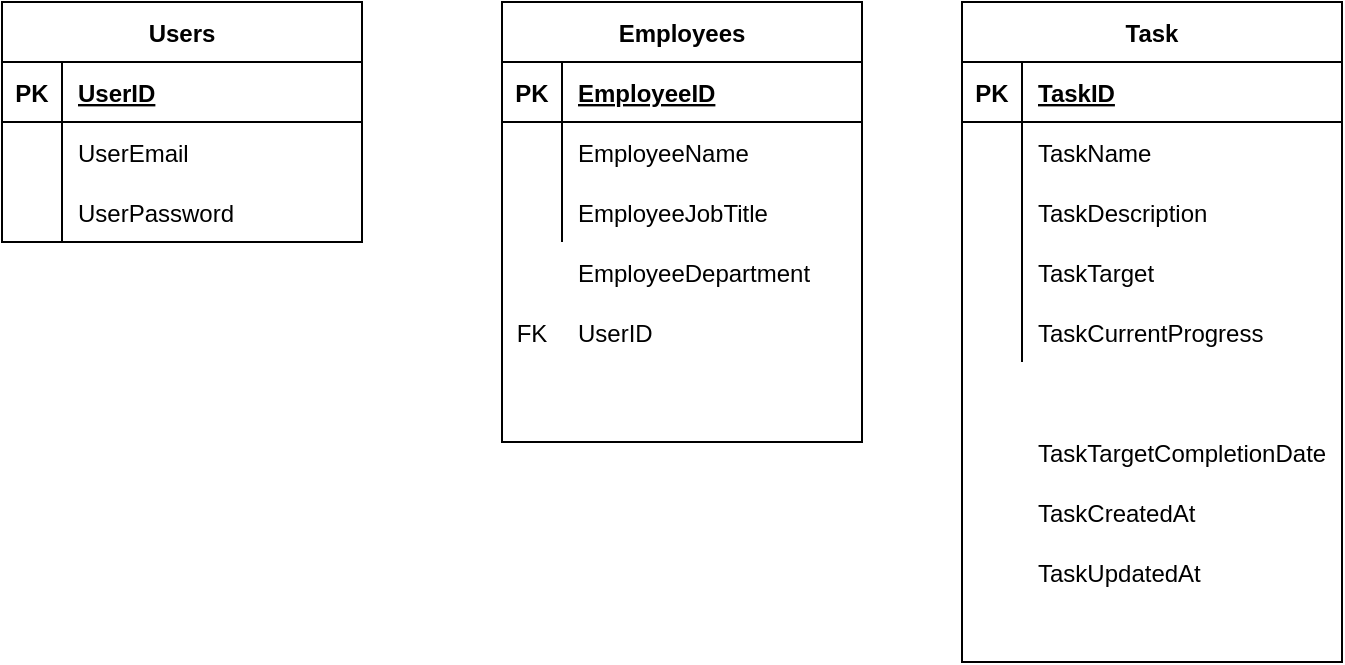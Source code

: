 <mxfile version="15.8.4" type="device"><diagram id="IUFuXemzn-cLrQ-I0e7V" name="Page-1"><mxGraphModel dx="782" dy="472" grid="1" gridSize="10" guides="1" tooltips="1" connect="1" arrows="1" fold="1" page="1" pageScale="1" pageWidth="4681" pageHeight="3300" math="0" shadow="0"><root><mxCell id="0"/><mxCell id="1" parent="0"/><mxCell id="YYBpQPaMgU6lu9gSA8dT-1" value="Users" style="shape=table;startSize=30;container=1;collapsible=1;childLayout=tableLayout;fixedRows=1;rowLines=0;fontStyle=1;align=center;resizeLast=1;" vertex="1" parent="1"><mxGeometry x="90" y="80" width="180" height="120" as="geometry"/></mxCell><mxCell id="YYBpQPaMgU6lu9gSA8dT-2" value="" style="shape=partialRectangle;collapsible=0;dropTarget=0;pointerEvents=0;fillColor=none;top=0;left=0;bottom=1;right=0;points=[[0,0.5],[1,0.5]];portConstraint=eastwest;" vertex="1" parent="YYBpQPaMgU6lu9gSA8dT-1"><mxGeometry y="30" width="180" height="30" as="geometry"/></mxCell><mxCell id="YYBpQPaMgU6lu9gSA8dT-3" value="PK" style="shape=partialRectangle;connectable=0;fillColor=none;top=0;left=0;bottom=0;right=0;fontStyle=1;overflow=hidden;" vertex="1" parent="YYBpQPaMgU6lu9gSA8dT-2"><mxGeometry width="30" height="30" as="geometry"><mxRectangle width="30" height="30" as="alternateBounds"/></mxGeometry></mxCell><mxCell id="YYBpQPaMgU6lu9gSA8dT-4" value="UserID" style="shape=partialRectangle;connectable=0;fillColor=none;top=0;left=0;bottom=0;right=0;align=left;spacingLeft=6;fontStyle=5;overflow=hidden;" vertex="1" parent="YYBpQPaMgU6lu9gSA8dT-2"><mxGeometry x="30" width="150" height="30" as="geometry"><mxRectangle width="150" height="30" as="alternateBounds"/></mxGeometry></mxCell><mxCell id="YYBpQPaMgU6lu9gSA8dT-8" value="" style="shape=partialRectangle;collapsible=0;dropTarget=0;pointerEvents=0;fillColor=none;top=0;left=0;bottom=0;right=0;points=[[0,0.5],[1,0.5]];portConstraint=eastwest;" vertex="1" parent="YYBpQPaMgU6lu9gSA8dT-1"><mxGeometry y="60" width="180" height="30" as="geometry"/></mxCell><mxCell id="YYBpQPaMgU6lu9gSA8dT-9" value="" style="shape=partialRectangle;connectable=0;fillColor=none;top=0;left=0;bottom=0;right=0;editable=1;overflow=hidden;" vertex="1" parent="YYBpQPaMgU6lu9gSA8dT-8"><mxGeometry width="30" height="30" as="geometry"><mxRectangle width="30" height="30" as="alternateBounds"/></mxGeometry></mxCell><mxCell id="YYBpQPaMgU6lu9gSA8dT-10" value="UserEmail" style="shape=partialRectangle;connectable=0;fillColor=none;top=0;left=0;bottom=0;right=0;align=left;spacingLeft=6;overflow=hidden;" vertex="1" parent="YYBpQPaMgU6lu9gSA8dT-8"><mxGeometry x="30" width="150" height="30" as="geometry"><mxRectangle width="150" height="30" as="alternateBounds"/></mxGeometry></mxCell><mxCell id="YYBpQPaMgU6lu9gSA8dT-11" value="" style="shape=partialRectangle;collapsible=0;dropTarget=0;pointerEvents=0;fillColor=none;top=0;left=0;bottom=0;right=0;points=[[0,0.5],[1,0.5]];portConstraint=eastwest;" vertex="1" parent="YYBpQPaMgU6lu9gSA8dT-1"><mxGeometry y="90" width="180" height="30" as="geometry"/></mxCell><mxCell id="YYBpQPaMgU6lu9gSA8dT-12" value="" style="shape=partialRectangle;connectable=0;fillColor=none;top=0;left=0;bottom=0;right=0;editable=1;overflow=hidden;" vertex="1" parent="YYBpQPaMgU6lu9gSA8dT-11"><mxGeometry width="30" height="30" as="geometry"><mxRectangle width="30" height="30" as="alternateBounds"/></mxGeometry></mxCell><mxCell id="YYBpQPaMgU6lu9gSA8dT-13" value="UserPassword" style="shape=partialRectangle;connectable=0;fillColor=none;top=0;left=0;bottom=0;right=0;align=left;spacingLeft=6;overflow=hidden;" vertex="1" parent="YYBpQPaMgU6lu9gSA8dT-11"><mxGeometry x="30" width="150" height="30" as="geometry"><mxRectangle width="150" height="30" as="alternateBounds"/></mxGeometry></mxCell><mxCell id="YYBpQPaMgU6lu9gSA8dT-18" value="Employees" style="shape=table;startSize=30;container=1;collapsible=1;childLayout=tableLayout;fixedRows=1;rowLines=0;fontStyle=1;align=center;resizeLast=1;" vertex="1" parent="1"><mxGeometry x="340" y="80" width="180" height="220" as="geometry"/></mxCell><mxCell id="YYBpQPaMgU6lu9gSA8dT-19" value="" style="shape=partialRectangle;collapsible=0;dropTarget=0;pointerEvents=0;fillColor=none;top=0;left=0;bottom=1;right=0;points=[[0,0.5],[1,0.5]];portConstraint=eastwest;" vertex="1" parent="YYBpQPaMgU6lu9gSA8dT-18"><mxGeometry y="30" width="180" height="30" as="geometry"/></mxCell><mxCell id="YYBpQPaMgU6lu9gSA8dT-20" value="PK" style="shape=partialRectangle;connectable=0;fillColor=none;top=0;left=0;bottom=0;right=0;fontStyle=1;overflow=hidden;" vertex="1" parent="YYBpQPaMgU6lu9gSA8dT-19"><mxGeometry width="30" height="30" as="geometry"><mxRectangle width="30" height="30" as="alternateBounds"/></mxGeometry></mxCell><mxCell id="YYBpQPaMgU6lu9gSA8dT-21" value="EmployeeID" style="shape=partialRectangle;connectable=0;fillColor=none;top=0;left=0;bottom=0;right=0;align=left;spacingLeft=6;fontStyle=5;overflow=hidden;" vertex="1" parent="YYBpQPaMgU6lu9gSA8dT-19"><mxGeometry x="30" width="150" height="30" as="geometry"><mxRectangle width="150" height="30" as="alternateBounds"/></mxGeometry></mxCell><mxCell id="YYBpQPaMgU6lu9gSA8dT-22" value="" style="shape=partialRectangle;collapsible=0;dropTarget=0;pointerEvents=0;fillColor=none;top=0;left=0;bottom=0;right=0;points=[[0,0.5],[1,0.5]];portConstraint=eastwest;" vertex="1" parent="YYBpQPaMgU6lu9gSA8dT-18"><mxGeometry y="60" width="180" height="30" as="geometry"/></mxCell><mxCell id="YYBpQPaMgU6lu9gSA8dT-23" value="" style="shape=partialRectangle;connectable=0;fillColor=none;top=0;left=0;bottom=0;right=0;editable=1;overflow=hidden;" vertex="1" parent="YYBpQPaMgU6lu9gSA8dT-22"><mxGeometry width="30" height="30" as="geometry"><mxRectangle width="30" height="30" as="alternateBounds"/></mxGeometry></mxCell><mxCell id="YYBpQPaMgU6lu9gSA8dT-24" value="EmployeeName" style="shape=partialRectangle;connectable=0;fillColor=none;top=0;left=0;bottom=0;right=0;align=left;spacingLeft=6;overflow=hidden;" vertex="1" parent="YYBpQPaMgU6lu9gSA8dT-22"><mxGeometry x="30" width="150" height="30" as="geometry"><mxRectangle width="150" height="30" as="alternateBounds"/></mxGeometry></mxCell><mxCell id="YYBpQPaMgU6lu9gSA8dT-25" value="" style="shape=partialRectangle;collapsible=0;dropTarget=0;pointerEvents=0;fillColor=none;top=0;left=0;bottom=0;right=0;points=[[0,0.5],[1,0.5]];portConstraint=eastwest;" vertex="1" parent="YYBpQPaMgU6lu9gSA8dT-18"><mxGeometry y="90" width="180" height="30" as="geometry"/></mxCell><mxCell id="YYBpQPaMgU6lu9gSA8dT-26" value="" style="shape=partialRectangle;connectable=0;fillColor=none;top=0;left=0;bottom=0;right=0;editable=1;overflow=hidden;" vertex="1" parent="YYBpQPaMgU6lu9gSA8dT-25"><mxGeometry width="30" height="30" as="geometry"><mxRectangle width="30" height="30" as="alternateBounds"/></mxGeometry></mxCell><mxCell id="YYBpQPaMgU6lu9gSA8dT-27" value="EmployeeJobTitle" style="shape=partialRectangle;connectable=0;fillColor=none;top=0;left=0;bottom=0;right=0;align=left;spacingLeft=6;overflow=hidden;" vertex="1" parent="YYBpQPaMgU6lu9gSA8dT-25"><mxGeometry x="30" width="150" height="30" as="geometry"><mxRectangle width="150" height="30" as="alternateBounds"/></mxGeometry></mxCell><mxCell id="YYBpQPaMgU6lu9gSA8dT-29" value="EmployeeDepartment" style="shape=partialRectangle;connectable=0;fillColor=none;top=0;left=0;bottom=0;right=0;align=left;spacingLeft=6;overflow=hidden;" vertex="1" parent="1"><mxGeometry x="370" y="200" width="150" height="30" as="geometry"><mxRectangle width="150" height="30" as="alternateBounds"/></mxGeometry></mxCell><mxCell id="YYBpQPaMgU6lu9gSA8dT-30" value="UserID" style="shape=partialRectangle;connectable=0;fillColor=none;top=0;left=0;bottom=0;right=0;align=left;spacingLeft=6;overflow=hidden;" vertex="1" parent="1"><mxGeometry x="370" y="230" width="150" height="30" as="geometry"><mxRectangle width="150" height="30" as="alternateBounds"/></mxGeometry></mxCell><mxCell id="YYBpQPaMgU6lu9gSA8dT-31" value="FK" style="shape=partialRectangle;connectable=0;fillColor=none;top=0;left=0;bottom=0;right=0;editable=1;overflow=hidden;" vertex="1" parent="1"><mxGeometry x="340" y="230" width="30" height="30" as="geometry"><mxRectangle width="30" height="30" as="alternateBounds"/></mxGeometry></mxCell><mxCell id="YYBpQPaMgU6lu9gSA8dT-32" value="Task" style="shape=table;startSize=30;container=1;collapsible=1;childLayout=tableLayout;fixedRows=1;rowLines=0;fontStyle=1;align=center;resizeLast=1;" vertex="1" parent="1"><mxGeometry x="570" y="80" width="190" height="330" as="geometry"/></mxCell><mxCell id="YYBpQPaMgU6lu9gSA8dT-33" value="" style="shape=partialRectangle;collapsible=0;dropTarget=0;pointerEvents=0;fillColor=none;top=0;left=0;bottom=1;right=0;points=[[0,0.5],[1,0.5]];portConstraint=eastwest;" vertex="1" parent="YYBpQPaMgU6lu9gSA8dT-32"><mxGeometry y="30" width="190" height="30" as="geometry"/></mxCell><mxCell id="YYBpQPaMgU6lu9gSA8dT-34" value="PK" style="shape=partialRectangle;connectable=0;fillColor=none;top=0;left=0;bottom=0;right=0;fontStyle=1;overflow=hidden;" vertex="1" parent="YYBpQPaMgU6lu9gSA8dT-33"><mxGeometry width="30" height="30" as="geometry"><mxRectangle width="30" height="30" as="alternateBounds"/></mxGeometry></mxCell><mxCell id="YYBpQPaMgU6lu9gSA8dT-35" value="TaskID" style="shape=partialRectangle;connectable=0;fillColor=none;top=0;left=0;bottom=0;right=0;align=left;spacingLeft=6;fontStyle=5;overflow=hidden;" vertex="1" parent="YYBpQPaMgU6lu9gSA8dT-33"><mxGeometry x="30" width="160" height="30" as="geometry"><mxRectangle width="160" height="30" as="alternateBounds"/></mxGeometry></mxCell><mxCell id="YYBpQPaMgU6lu9gSA8dT-36" value="" style="shape=partialRectangle;collapsible=0;dropTarget=0;pointerEvents=0;fillColor=none;top=0;left=0;bottom=0;right=0;points=[[0,0.5],[1,0.5]];portConstraint=eastwest;" vertex="1" parent="YYBpQPaMgU6lu9gSA8dT-32"><mxGeometry y="60" width="190" height="30" as="geometry"/></mxCell><mxCell id="YYBpQPaMgU6lu9gSA8dT-37" value="" style="shape=partialRectangle;connectable=0;fillColor=none;top=0;left=0;bottom=0;right=0;editable=1;overflow=hidden;" vertex="1" parent="YYBpQPaMgU6lu9gSA8dT-36"><mxGeometry width="30" height="30" as="geometry"><mxRectangle width="30" height="30" as="alternateBounds"/></mxGeometry></mxCell><mxCell id="YYBpQPaMgU6lu9gSA8dT-38" value="TaskName" style="shape=partialRectangle;connectable=0;fillColor=none;top=0;left=0;bottom=0;right=0;align=left;spacingLeft=6;overflow=hidden;" vertex="1" parent="YYBpQPaMgU6lu9gSA8dT-36"><mxGeometry x="30" width="160" height="30" as="geometry"><mxRectangle width="160" height="30" as="alternateBounds"/></mxGeometry></mxCell><mxCell id="YYBpQPaMgU6lu9gSA8dT-39" value="" style="shape=partialRectangle;collapsible=0;dropTarget=0;pointerEvents=0;fillColor=none;top=0;left=0;bottom=0;right=0;points=[[0,0.5],[1,0.5]];portConstraint=eastwest;" vertex="1" parent="YYBpQPaMgU6lu9gSA8dT-32"><mxGeometry y="90" width="190" height="30" as="geometry"/></mxCell><mxCell id="YYBpQPaMgU6lu9gSA8dT-40" value="" style="shape=partialRectangle;connectable=0;fillColor=none;top=0;left=0;bottom=0;right=0;editable=1;overflow=hidden;" vertex="1" parent="YYBpQPaMgU6lu9gSA8dT-39"><mxGeometry width="30" height="30" as="geometry"><mxRectangle width="30" height="30" as="alternateBounds"/></mxGeometry></mxCell><mxCell id="YYBpQPaMgU6lu9gSA8dT-41" value="TaskDescription" style="shape=partialRectangle;connectable=0;fillColor=none;top=0;left=0;bottom=0;right=0;align=left;spacingLeft=6;overflow=hidden;" vertex="1" parent="YYBpQPaMgU6lu9gSA8dT-39"><mxGeometry x="30" width="160" height="30" as="geometry"><mxRectangle width="160" height="30" as="alternateBounds"/></mxGeometry></mxCell><mxCell id="YYBpQPaMgU6lu9gSA8dT-47" style="shape=partialRectangle;collapsible=0;dropTarget=0;pointerEvents=0;fillColor=none;top=0;left=0;bottom=0;right=0;points=[[0,0.5],[1,0.5]];portConstraint=eastwest;" vertex="1" parent="YYBpQPaMgU6lu9gSA8dT-32"><mxGeometry y="120" width="190" height="30" as="geometry"/></mxCell><mxCell id="YYBpQPaMgU6lu9gSA8dT-48" style="shape=partialRectangle;connectable=0;fillColor=none;top=0;left=0;bottom=0;right=0;editable=1;overflow=hidden;" vertex="1" parent="YYBpQPaMgU6lu9gSA8dT-47"><mxGeometry width="30" height="30" as="geometry"><mxRectangle width="30" height="30" as="alternateBounds"/></mxGeometry></mxCell><mxCell id="YYBpQPaMgU6lu9gSA8dT-49" style="shape=partialRectangle;connectable=0;fillColor=none;top=0;left=0;bottom=0;right=0;align=left;spacingLeft=6;overflow=hidden;" vertex="1" parent="YYBpQPaMgU6lu9gSA8dT-47"><mxGeometry x="30" width="160" height="30" as="geometry"><mxRectangle width="160" height="30" as="alternateBounds"/></mxGeometry></mxCell><mxCell id="YYBpQPaMgU6lu9gSA8dT-50" style="shape=partialRectangle;collapsible=0;dropTarget=0;pointerEvents=0;fillColor=none;top=0;left=0;bottom=0;right=0;points=[[0,0.5],[1,0.5]];portConstraint=eastwest;" vertex="1" parent="YYBpQPaMgU6lu9gSA8dT-32"><mxGeometry y="150" width="190" height="30" as="geometry"/></mxCell><mxCell id="YYBpQPaMgU6lu9gSA8dT-51" style="shape=partialRectangle;connectable=0;fillColor=none;top=0;left=0;bottom=0;right=0;editable=1;overflow=hidden;" vertex="1" parent="YYBpQPaMgU6lu9gSA8dT-50"><mxGeometry width="30" height="30" as="geometry"><mxRectangle width="30" height="30" as="alternateBounds"/></mxGeometry></mxCell><mxCell id="YYBpQPaMgU6lu9gSA8dT-52" style="shape=partialRectangle;connectable=0;fillColor=none;top=0;left=0;bottom=0;right=0;align=left;spacingLeft=6;overflow=hidden;" vertex="1" parent="YYBpQPaMgU6lu9gSA8dT-50"><mxGeometry x="30" width="160" height="30" as="geometry"><mxRectangle width="160" height="30" as="alternateBounds"/></mxGeometry></mxCell><mxCell id="YYBpQPaMgU6lu9gSA8dT-43" value="TaskCreatedAt" style="shape=partialRectangle;connectable=0;fillColor=none;top=0;left=0;bottom=0;right=0;align=left;spacingLeft=6;overflow=hidden;" vertex="1" parent="1"><mxGeometry x="600" y="320" width="150" height="30" as="geometry"><mxRectangle width="150" height="30" as="alternateBounds"/></mxGeometry></mxCell><mxCell id="YYBpQPaMgU6lu9gSA8dT-44" value="TaskTarget" style="shape=partialRectangle;connectable=0;fillColor=none;top=0;left=0;bottom=0;right=0;align=left;spacingLeft=6;overflow=hidden;" vertex="1" parent="1"><mxGeometry x="600" y="200" width="150" height="30" as="geometry"><mxRectangle width="150" height="30" as="alternateBounds"/></mxGeometry></mxCell><mxCell id="YYBpQPaMgU6lu9gSA8dT-46" value="TaskTargetCompletionDate" style="shape=partialRectangle;connectable=0;fillColor=none;top=0;left=0;bottom=0;right=0;align=left;spacingLeft=6;overflow=hidden;" vertex="1" parent="1"><mxGeometry x="600" y="290" width="160" height="30" as="geometry"><mxRectangle width="150" height="30" as="alternateBounds"/></mxGeometry></mxCell><mxCell id="YYBpQPaMgU6lu9gSA8dT-59" value="TaskUpdatedAt" style="shape=partialRectangle;connectable=0;fillColor=none;top=0;left=0;bottom=0;right=0;align=left;spacingLeft=6;overflow=hidden;" vertex="1" parent="1"><mxGeometry x="600" y="350" width="150" height="30" as="geometry"><mxRectangle width="150" height="30" as="alternateBounds"/></mxGeometry></mxCell><mxCell id="YYBpQPaMgU6lu9gSA8dT-60" value="TaskCurrentProgress" style="shape=partialRectangle;connectable=0;fillColor=none;top=0;left=0;bottom=0;right=0;align=left;spacingLeft=6;overflow=hidden;" vertex="1" parent="1"><mxGeometry x="600" y="230" width="150" height="30" as="geometry"><mxRectangle width="150" height="30" as="alternateBounds"/></mxGeometry></mxCell></root></mxGraphModel></diagram></mxfile>